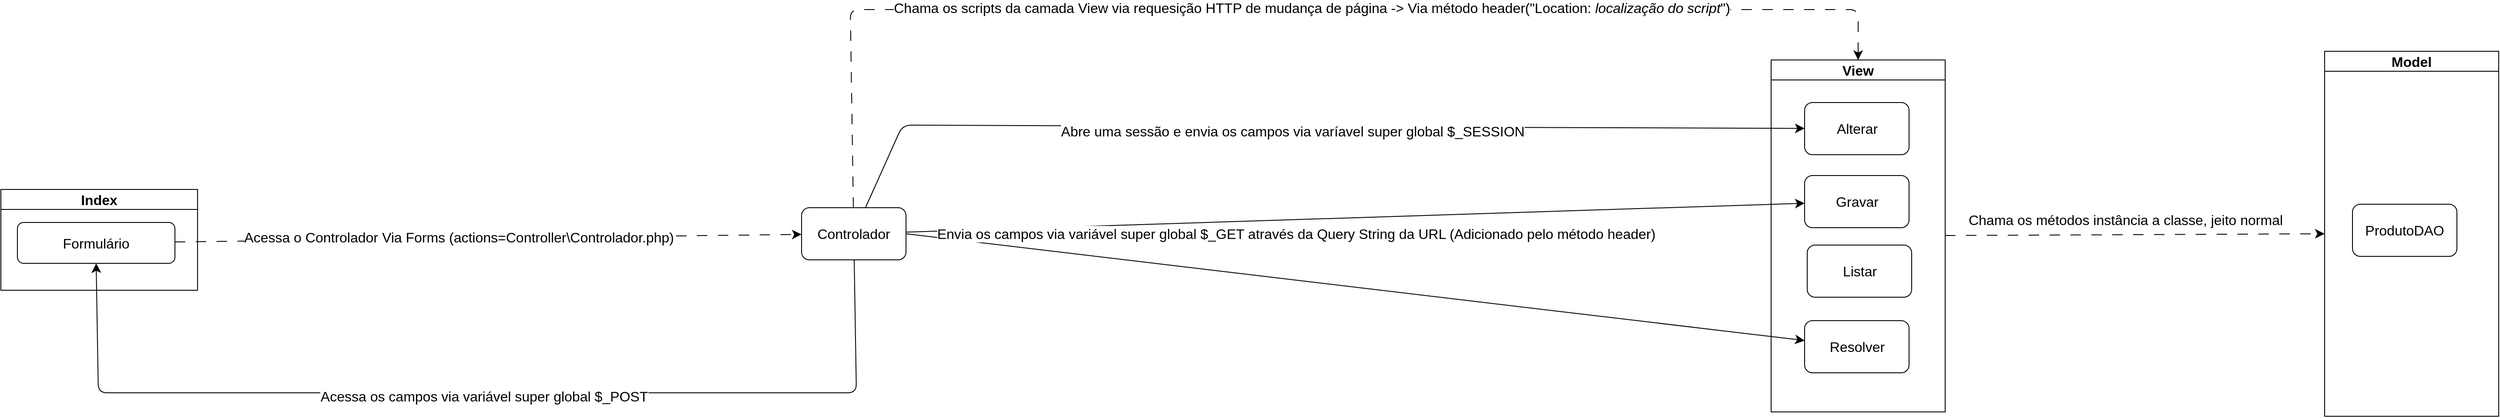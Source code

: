 <mxfile version="21.7.5" type="device">
  <diagram name="Page-1" id="9EP87zYEXodM4L0DwxKL">
    <mxGraphModel dx="3608" dy="2208" grid="0" gridSize="10" guides="1" tooltips="1" connect="1" arrows="1" fold="1" page="0" pageScale="1" pageWidth="3300" pageHeight="2339" math="0" shadow="0">
      <root>
        <mxCell id="0" />
        <mxCell id="1" parent="0" />
        <mxCell id="lSkkbiKSr8tIyJVPMw1h-8" style="edgeStyle=none;rounded=1;orthogonalLoop=1;jettySize=auto;html=1;fontSize=12;startSize=8;endSize=8;entryX=0.5;entryY=1;entryDx=0;entryDy=0;" edge="1" parent="1" source="lSkkbiKSr8tIyJVPMw1h-2" target="lSkkbiKSr8tIyJVPMw1h-4">
          <mxGeometry relative="1" as="geometry">
            <mxPoint x="-484" y="137" as="targetPoint" />
            <Array as="points">
              <mxPoint x="427" y="183" />
              <mxPoint x="-444" y="183" />
            </Array>
          </mxGeometry>
        </mxCell>
        <mxCell id="lSkkbiKSr8tIyJVPMw1h-9" value="Acessa os campos via variável super global $_POST" style="edgeLabel;html=1;align=center;verticalAlign=middle;resizable=0;points=[];fontSize=16;" vertex="1" connectable="0" parent="lSkkbiKSr8tIyJVPMw1h-8">
          <mxGeometry x="-0.009" y="4" relative="1" as="geometry">
            <mxPoint as="offset" />
          </mxGeometry>
        </mxCell>
        <mxCell id="lSkkbiKSr8tIyJVPMw1h-13" style="edgeStyle=none;rounded=1;orthogonalLoop=1;jettySize=auto;html=1;fontSize=12;startSize=8;endSize=8;entryX=0.5;entryY=0;entryDx=0;entryDy=0;dashed=1;dashPattern=12 12;" edge="1" parent="1" source="lSkkbiKSr8tIyJVPMw1h-2" target="lSkkbiKSr8tIyJVPMw1h-10">
          <mxGeometry relative="1" as="geometry">
            <mxPoint x="1236" y="-283" as="targetPoint" />
            <Array as="points">
              <mxPoint x="420" y="-258" />
              <mxPoint x="1578" y="-258" />
            </Array>
          </mxGeometry>
        </mxCell>
        <mxCell id="lSkkbiKSr8tIyJVPMw1h-14" value="Chama os scripts da camada View via requesição HTTP de mudança de página -&amp;gt; Via método header(&quot;Location: &lt;i&gt;localização do script&lt;/i&gt;&quot;)" style="edgeLabel;html=1;align=center;verticalAlign=middle;resizable=0;points=[];fontSize=16;" vertex="1" connectable="0" parent="lSkkbiKSr8tIyJVPMw1h-13">
          <mxGeometry x="0.05" y="2" relative="1" as="geometry">
            <mxPoint as="offset" />
          </mxGeometry>
        </mxCell>
        <mxCell id="lSkkbiKSr8tIyJVPMw1h-24" style="edgeStyle=none;rounded=1;orthogonalLoop=1;jettySize=auto;html=1;fontSize=12;startSize=8;endSize=8;" edge="1" parent="1" source="lSkkbiKSr8tIyJVPMw1h-2" target="lSkkbiKSr8tIyJVPMw1h-12">
          <mxGeometry relative="1" as="geometry">
            <Array as="points">
              <mxPoint x="480" y="-125" />
            </Array>
          </mxGeometry>
        </mxCell>
        <mxCell id="lSkkbiKSr8tIyJVPMw1h-25" value="Abre uma sessão e envia os campos via varíavel super global $_SESSION" style="edgeLabel;html=1;align=center;verticalAlign=middle;resizable=0;points=[];fontSize=16;" vertex="1" connectable="0" parent="lSkkbiKSr8tIyJVPMw1h-24">
          <mxGeometry x="-0.034" y="-5" relative="1" as="geometry">
            <mxPoint x="1" as="offset" />
          </mxGeometry>
        </mxCell>
        <mxCell id="lSkkbiKSr8tIyJVPMw1h-2" value="Controlador" style="rounded=1;whiteSpace=wrap;html=1;fontSize=16;" vertex="1" parent="1">
          <mxGeometry x="364" y="-30" width="120" height="60" as="geometry" />
        </mxCell>
        <mxCell id="lSkkbiKSr8tIyJVPMw1h-5" value="Index" style="swimlane;whiteSpace=wrap;html=1;fontSize=16;" vertex="1" parent="1">
          <mxGeometry x="-556" y="-51" width="226" height="116" as="geometry" />
        </mxCell>
        <mxCell id="lSkkbiKSr8tIyJVPMw1h-4" value="Formulário" style="rounded=1;whiteSpace=wrap;html=1;fontSize=16;" vertex="1" parent="lSkkbiKSr8tIyJVPMw1h-5">
          <mxGeometry x="19" y="38" width="181" height="47" as="geometry" />
        </mxCell>
        <mxCell id="lSkkbiKSr8tIyJVPMw1h-6" style="edgeStyle=none;curved=1;rounded=0;orthogonalLoop=1;jettySize=auto;html=1;fontSize=12;startSize=8;endSize=8;dashed=1;dashPattern=12 12;" edge="1" parent="1" source="lSkkbiKSr8tIyJVPMw1h-4" target="lSkkbiKSr8tIyJVPMw1h-2">
          <mxGeometry relative="1" as="geometry" />
        </mxCell>
        <mxCell id="lSkkbiKSr8tIyJVPMw1h-7" value="Acessa o Controlador Via Forms (actions=Controller\Controlador.php)" style="edgeLabel;html=1;align=center;verticalAlign=middle;resizable=0;points=[];fontSize=16;" vertex="1" connectable="0" parent="lSkkbiKSr8tIyJVPMw1h-6">
          <mxGeometry x="-0.096" y="3" relative="1" as="geometry">
            <mxPoint y="1" as="offset" />
          </mxGeometry>
        </mxCell>
        <mxCell id="lSkkbiKSr8tIyJVPMw1h-28" style="edgeStyle=none;curved=1;rounded=0;orthogonalLoop=1;jettySize=auto;html=1;entryX=0;entryY=0.5;entryDx=0;entryDy=0;fontSize=12;startSize=8;endSize=8;dashed=1;dashPattern=12 12;" edge="1" parent="1" source="lSkkbiKSr8tIyJVPMw1h-10" target="lSkkbiKSr8tIyJVPMw1h-26">
          <mxGeometry relative="1" as="geometry" />
        </mxCell>
        <mxCell id="lSkkbiKSr8tIyJVPMw1h-29" value="Chama os métodos instância a classe, jeito normal" style="edgeLabel;html=1;align=center;verticalAlign=middle;resizable=0;points=[];fontSize=16;" vertex="1" connectable="0" parent="lSkkbiKSr8tIyJVPMw1h-28">
          <mxGeometry x="-0.393" y="-1" relative="1" as="geometry">
            <mxPoint x="74" y="-19" as="offset" />
          </mxGeometry>
        </mxCell>
        <mxCell id="lSkkbiKSr8tIyJVPMw1h-10" value="View" style="swimlane;whiteSpace=wrap;html=1;fontSize=16;" vertex="1" parent="1">
          <mxGeometry x="1478" y="-200" width="200" height="405" as="geometry" />
        </mxCell>
        <mxCell id="lSkkbiKSr8tIyJVPMw1h-12" value="Alterar" style="rounded=1;whiteSpace=wrap;html=1;fontSize=16;" vertex="1" parent="lSkkbiKSr8tIyJVPMw1h-10">
          <mxGeometry x="38.5" y="49" width="120" height="60" as="geometry" />
        </mxCell>
        <mxCell id="lSkkbiKSr8tIyJVPMw1h-16" value="Gravar" style="rounded=1;whiteSpace=wrap;html=1;fontSize=16;" vertex="1" parent="lSkkbiKSr8tIyJVPMw1h-10">
          <mxGeometry x="38.5" y="133" width="120" height="60" as="geometry" />
        </mxCell>
        <mxCell id="lSkkbiKSr8tIyJVPMw1h-17" value="Listar" style="rounded=1;whiteSpace=wrap;html=1;fontSize=16;" vertex="1" parent="lSkkbiKSr8tIyJVPMw1h-10">
          <mxGeometry x="41.5" y="213" width="120" height="60" as="geometry" />
        </mxCell>
        <mxCell id="lSkkbiKSr8tIyJVPMw1h-18" value="Resolver" style="rounded=1;whiteSpace=wrap;html=1;fontSize=16;" vertex="1" parent="lSkkbiKSr8tIyJVPMw1h-10">
          <mxGeometry x="38.5" y="300" width="120" height="60" as="geometry" />
        </mxCell>
        <mxCell id="lSkkbiKSr8tIyJVPMw1h-19" style="edgeStyle=none;curved=1;rounded=0;orthogonalLoop=1;jettySize=auto;html=1;fontSize=12;startSize=8;endSize=8;startArrow=classic;startFill=1;endArrow=none;endFill=0;" edge="1" parent="1" source="lSkkbiKSr8tIyJVPMw1h-16" target="lSkkbiKSr8tIyJVPMw1h-2">
          <mxGeometry relative="1" as="geometry" />
        </mxCell>
        <mxCell id="lSkkbiKSr8tIyJVPMw1h-20" style="edgeStyle=none;curved=1;rounded=0;orthogonalLoop=1;jettySize=auto;html=1;entryX=1;entryY=0.5;entryDx=0;entryDy=0;fontSize=12;startSize=8;endSize=8;endArrow=none;endFill=0;startArrow=classic;startFill=1;" edge="1" parent="1" source="lSkkbiKSr8tIyJVPMw1h-18" target="lSkkbiKSr8tIyJVPMw1h-2">
          <mxGeometry relative="1" as="geometry" />
        </mxCell>
        <mxCell id="lSkkbiKSr8tIyJVPMw1h-21" value="Envia os campos via variável super global $_GET através da Query String da URL (Adicionado pelo método header)" style="edgeLabel;html=1;align=center;verticalAlign=middle;resizable=0;points=[];fontSize=16;" vertex="1" connectable="0" parent="lSkkbiKSr8tIyJVPMw1h-20">
          <mxGeometry x="0.348" y="6" relative="1" as="geometry">
            <mxPoint x="112" y="-46" as="offset" />
          </mxGeometry>
        </mxCell>
        <mxCell id="lSkkbiKSr8tIyJVPMw1h-26" value="Model" style="swimlane;whiteSpace=wrap;html=1;fontSize=16;" vertex="1" parent="1">
          <mxGeometry x="2114" y="-210" width="200" height="420" as="geometry" />
        </mxCell>
        <mxCell id="lSkkbiKSr8tIyJVPMw1h-27" value="ProdutoDAO" style="rounded=1;whiteSpace=wrap;html=1;fontSize=16;" vertex="1" parent="lSkkbiKSr8tIyJVPMw1h-26">
          <mxGeometry x="32" y="176" width="120" height="60" as="geometry" />
        </mxCell>
      </root>
    </mxGraphModel>
  </diagram>
</mxfile>
